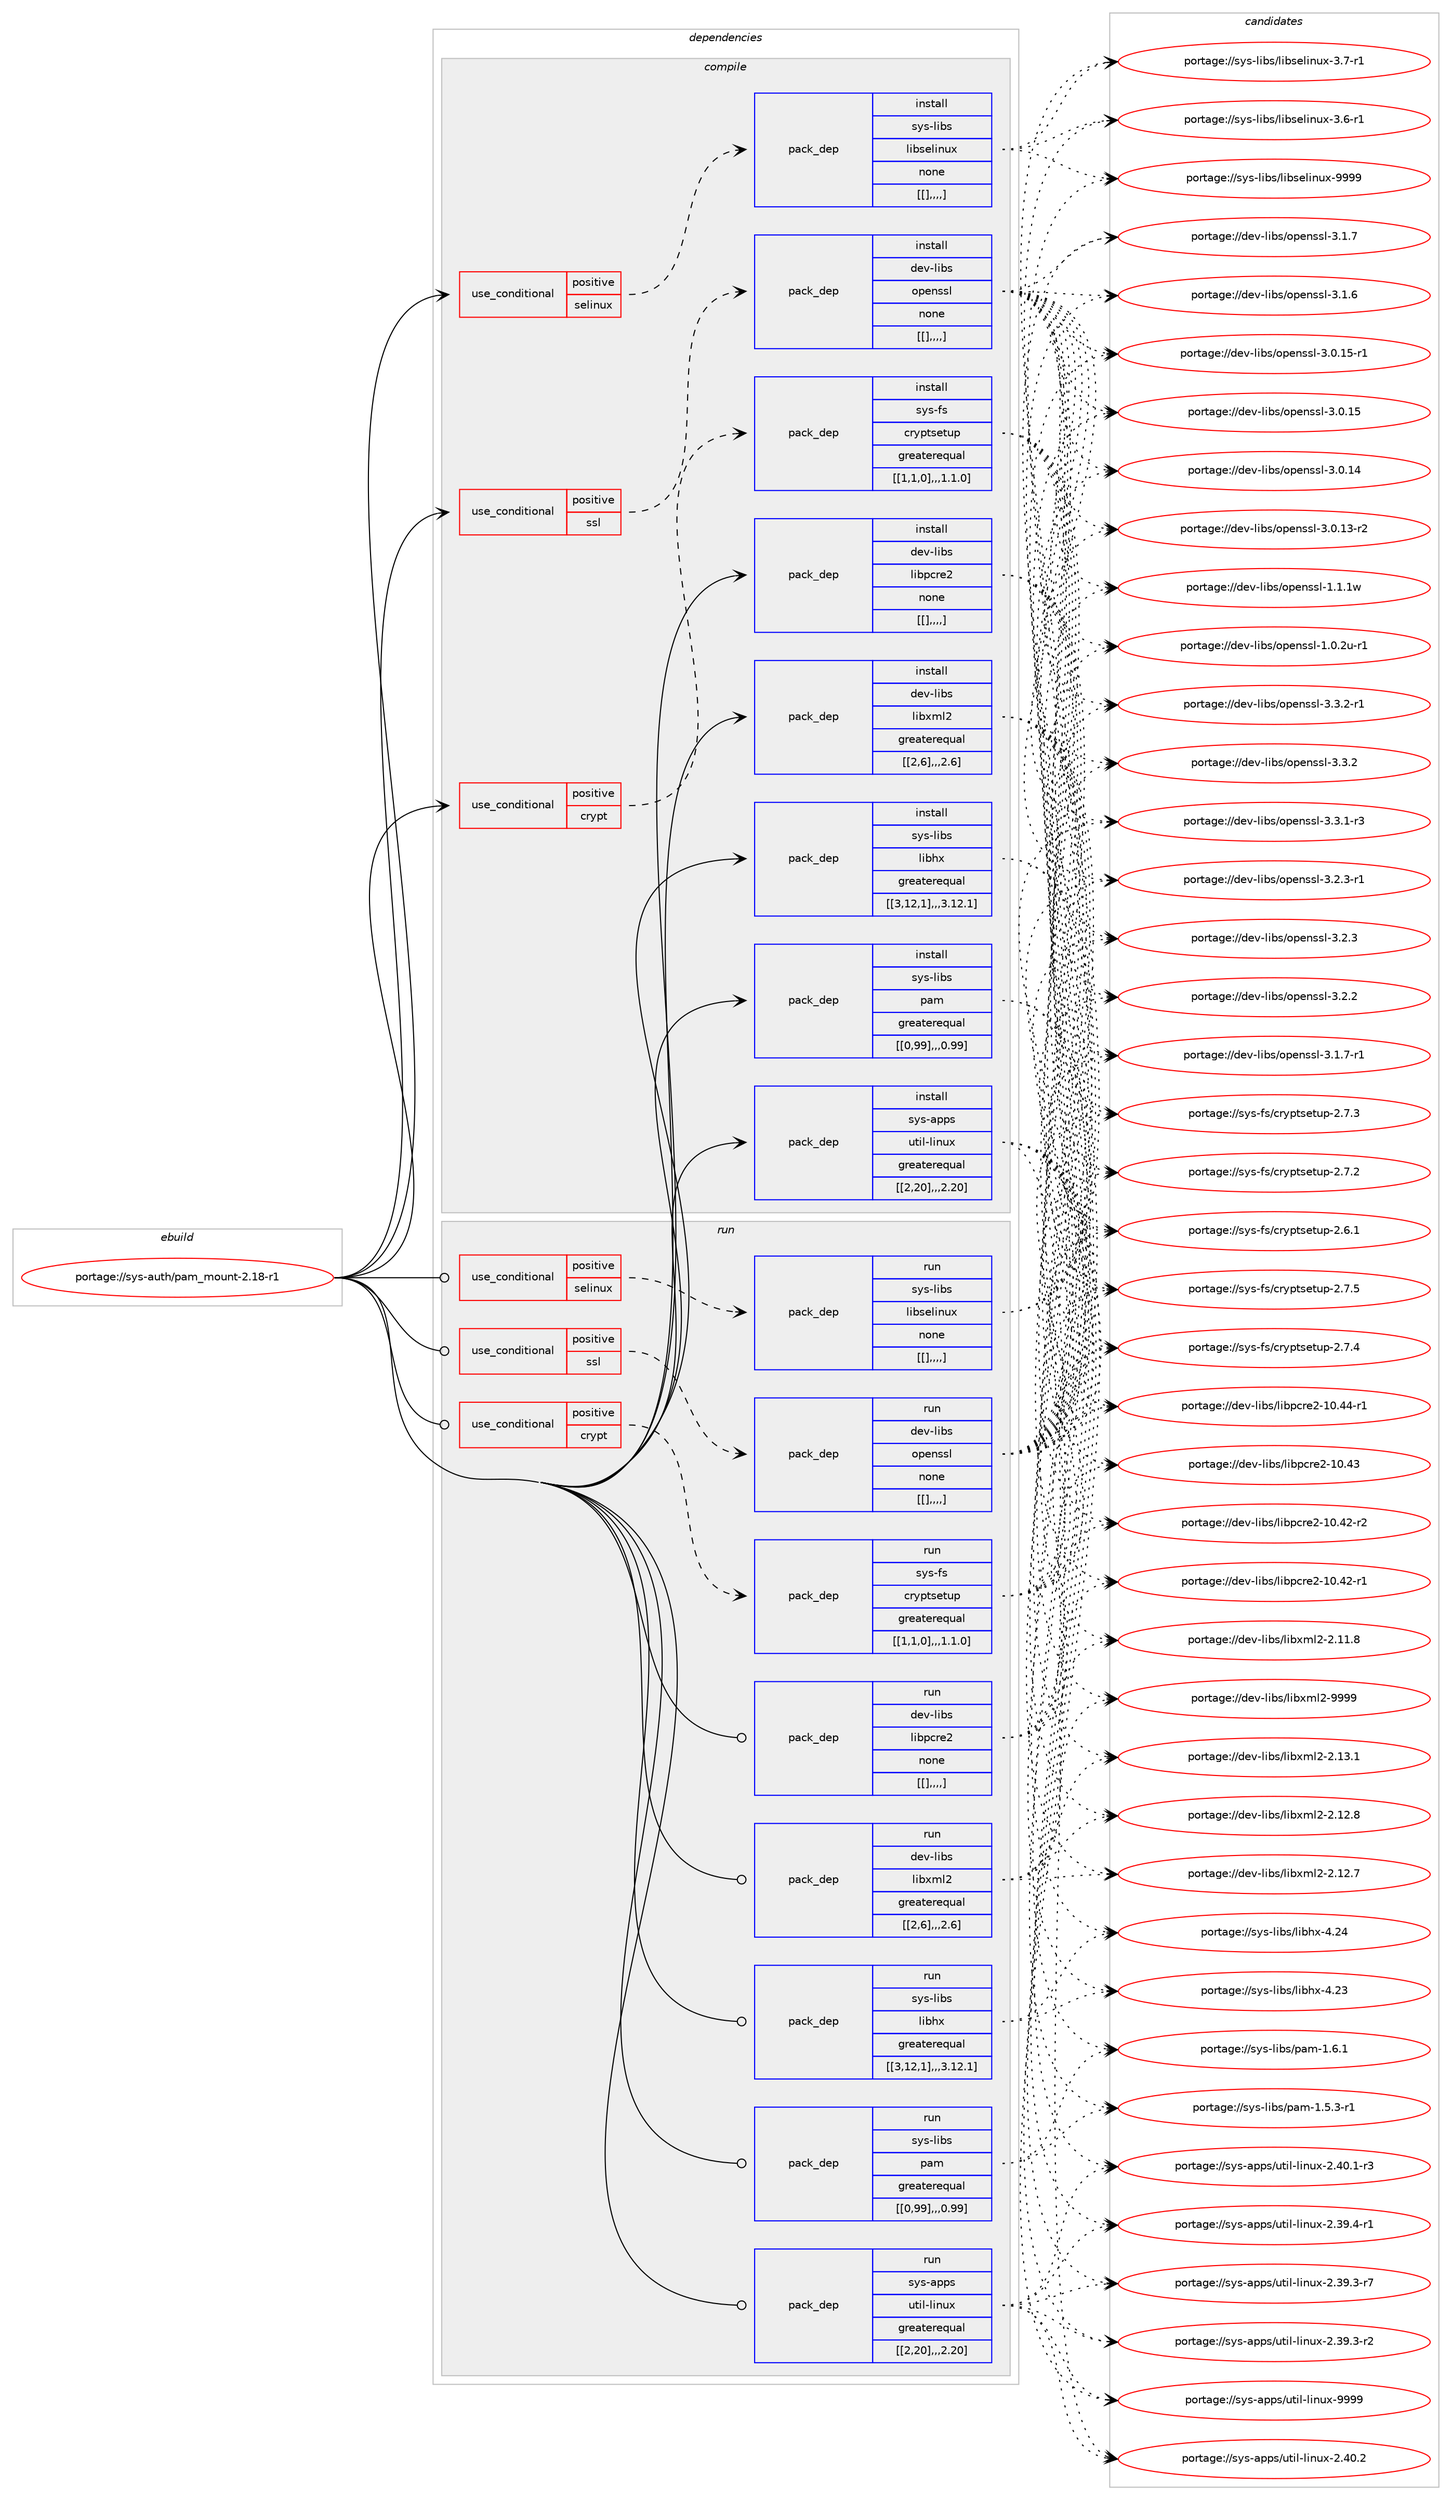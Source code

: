 digraph prolog {

# *************
# Graph options
# *************

newrank=true;
concentrate=true;
compound=true;
graph [rankdir=LR,fontname=Helvetica,fontsize=10,ranksep=1.5];#, ranksep=2.5, nodesep=0.2];
edge  [arrowhead=vee];
node  [fontname=Helvetica,fontsize=10];

# **********
# The ebuild
# **********

subgraph cluster_leftcol {
color=gray;
label=<<i>ebuild</i>>;
id [label="portage://sys-auth/pam_mount-2.18-r1", color=red, width=4, href="../sys-auth/pam_mount-2.18-r1.svg"];
}

# ****************
# The dependencies
# ****************

subgraph cluster_midcol {
color=gray;
label=<<i>dependencies</i>>;
subgraph cluster_compile {
fillcolor="#eeeeee";
style=filled;
label=<<i>compile</i>>;
subgraph cond330 {
dependency1309 [label=<<TABLE BORDER="0" CELLBORDER="1" CELLSPACING="0" CELLPADDING="4"><TR><TD ROWSPAN="3" CELLPADDING="10">use_conditional</TD></TR><TR><TD>positive</TD></TR><TR><TD>crypt</TD></TR></TABLE>>, shape=none, color=red];
subgraph pack975 {
dependency1311 [label=<<TABLE BORDER="0" CELLBORDER="1" CELLSPACING="0" CELLPADDING="4" WIDTH="220"><TR><TD ROWSPAN="6" CELLPADDING="30">pack_dep</TD></TR><TR><TD WIDTH="110">install</TD></TR><TR><TD>sys-fs</TD></TR><TR><TD>cryptsetup</TD></TR><TR><TD>greaterequal</TD></TR><TR><TD>[[1,1,0],,,1.1.0]</TD></TR></TABLE>>, shape=none, color=blue];
}
dependency1309:e -> dependency1311:w [weight=20,style="dashed",arrowhead="vee"];
}
id:e -> dependency1309:w [weight=20,style="solid",arrowhead="vee"];
subgraph cond331 {
dependency1315 [label=<<TABLE BORDER="0" CELLBORDER="1" CELLSPACING="0" CELLPADDING="4"><TR><TD ROWSPAN="3" CELLPADDING="10">use_conditional</TD></TR><TR><TD>positive</TD></TR><TR><TD>selinux</TD></TR></TABLE>>, shape=none, color=red];
subgraph pack979 {
dependency1316 [label=<<TABLE BORDER="0" CELLBORDER="1" CELLSPACING="0" CELLPADDING="4" WIDTH="220"><TR><TD ROWSPAN="6" CELLPADDING="30">pack_dep</TD></TR><TR><TD WIDTH="110">install</TD></TR><TR><TD>sys-libs</TD></TR><TR><TD>libselinux</TD></TR><TR><TD>none</TD></TR><TR><TD>[[],,,,]</TD></TR></TABLE>>, shape=none, color=blue];
}
dependency1315:e -> dependency1316:w [weight=20,style="dashed",arrowhead="vee"];
}
id:e -> dependency1315:w [weight=20,style="solid",arrowhead="vee"];
subgraph cond332 {
dependency1318 [label=<<TABLE BORDER="0" CELLBORDER="1" CELLSPACING="0" CELLPADDING="4"><TR><TD ROWSPAN="3" CELLPADDING="10">use_conditional</TD></TR><TR><TD>positive</TD></TR><TR><TD>ssl</TD></TR></TABLE>>, shape=none, color=red];
subgraph pack982 {
dependency1320 [label=<<TABLE BORDER="0" CELLBORDER="1" CELLSPACING="0" CELLPADDING="4" WIDTH="220"><TR><TD ROWSPAN="6" CELLPADDING="30">pack_dep</TD></TR><TR><TD WIDTH="110">install</TD></TR><TR><TD>dev-libs</TD></TR><TR><TD>openssl</TD></TR><TR><TD>none</TD></TR><TR><TD>[[],,,,]</TD></TR></TABLE>>, shape=none, color=blue];
}
dependency1318:e -> dependency1320:w [weight=20,style="dashed",arrowhead="vee"];
}
id:e -> dependency1318:w [weight=20,style="solid",arrowhead="vee"];
subgraph pack984 {
dependency1322 [label=<<TABLE BORDER="0" CELLBORDER="1" CELLSPACING="0" CELLPADDING="4" WIDTH="220"><TR><TD ROWSPAN="6" CELLPADDING="30">pack_dep</TD></TR><TR><TD WIDTH="110">install</TD></TR><TR><TD>dev-libs</TD></TR><TR><TD>libpcre2</TD></TR><TR><TD>none</TD></TR><TR><TD>[[],,,,]</TD></TR></TABLE>>, shape=none, color=blue];
}
id:e -> dependency1322:w [weight=20,style="solid",arrowhead="vee"];
subgraph pack986 {
dependency1324 [label=<<TABLE BORDER="0" CELLBORDER="1" CELLSPACING="0" CELLPADDING="4" WIDTH="220"><TR><TD ROWSPAN="6" CELLPADDING="30">pack_dep</TD></TR><TR><TD WIDTH="110">install</TD></TR><TR><TD>dev-libs</TD></TR><TR><TD>libxml2</TD></TR><TR><TD>greaterequal</TD></TR><TR><TD>[[2,6],,,2.6]</TD></TR></TABLE>>, shape=none, color=blue];
}
id:e -> dependency1324:w [weight=20,style="solid",arrowhead="vee"];
subgraph pack988 {
dependency1326 [label=<<TABLE BORDER="0" CELLBORDER="1" CELLSPACING="0" CELLPADDING="4" WIDTH="220"><TR><TD ROWSPAN="6" CELLPADDING="30">pack_dep</TD></TR><TR><TD WIDTH="110">install</TD></TR><TR><TD>sys-apps</TD></TR><TR><TD>util-linux</TD></TR><TR><TD>greaterequal</TD></TR><TR><TD>[[2,20],,,2.20]</TD></TR></TABLE>>, shape=none, color=blue];
}
id:e -> dependency1326:w [weight=20,style="solid",arrowhead="vee"];
subgraph pack989 {
dependency1327 [label=<<TABLE BORDER="0" CELLBORDER="1" CELLSPACING="0" CELLPADDING="4" WIDTH="220"><TR><TD ROWSPAN="6" CELLPADDING="30">pack_dep</TD></TR><TR><TD WIDTH="110">install</TD></TR><TR><TD>sys-libs</TD></TR><TR><TD>libhx</TD></TR><TR><TD>greaterequal</TD></TR><TR><TD>[[3,12,1],,,3.12.1]</TD></TR></TABLE>>, shape=none, color=blue];
}
id:e -> dependency1327:w [weight=20,style="solid",arrowhead="vee"];
subgraph pack990 {
dependency1328 [label=<<TABLE BORDER="0" CELLBORDER="1" CELLSPACING="0" CELLPADDING="4" WIDTH="220"><TR><TD ROWSPAN="6" CELLPADDING="30">pack_dep</TD></TR><TR><TD WIDTH="110">install</TD></TR><TR><TD>sys-libs</TD></TR><TR><TD>pam</TD></TR><TR><TD>greaterequal</TD></TR><TR><TD>[[0,99],,,0.99]</TD></TR></TABLE>>, shape=none, color=blue];
}
id:e -> dependency1328:w [weight=20,style="solid",arrowhead="vee"];
}
subgraph cluster_compileandrun {
fillcolor="#eeeeee";
style=filled;
label=<<i>compile and run</i>>;
}
subgraph cluster_run {
fillcolor="#eeeeee";
style=filled;
label=<<i>run</i>>;
subgraph cond333 {
dependency1329 [label=<<TABLE BORDER="0" CELLBORDER="1" CELLSPACING="0" CELLPADDING="4"><TR><TD ROWSPAN="3" CELLPADDING="10">use_conditional</TD></TR><TR><TD>positive</TD></TR><TR><TD>crypt</TD></TR></TABLE>>, shape=none, color=red];
subgraph pack991 {
dependency1330 [label=<<TABLE BORDER="0" CELLBORDER="1" CELLSPACING="0" CELLPADDING="4" WIDTH="220"><TR><TD ROWSPAN="6" CELLPADDING="30">pack_dep</TD></TR><TR><TD WIDTH="110">run</TD></TR><TR><TD>sys-fs</TD></TR><TR><TD>cryptsetup</TD></TR><TR><TD>greaterequal</TD></TR><TR><TD>[[1,1,0],,,1.1.0]</TD></TR></TABLE>>, shape=none, color=blue];
}
dependency1329:e -> dependency1330:w [weight=20,style="dashed",arrowhead="vee"];
}
id:e -> dependency1329:w [weight=20,style="solid",arrowhead="odot"];
subgraph cond334 {
dependency1331 [label=<<TABLE BORDER="0" CELLBORDER="1" CELLSPACING="0" CELLPADDING="4"><TR><TD ROWSPAN="3" CELLPADDING="10">use_conditional</TD></TR><TR><TD>positive</TD></TR><TR><TD>selinux</TD></TR></TABLE>>, shape=none, color=red];
subgraph pack992 {
dependency1332 [label=<<TABLE BORDER="0" CELLBORDER="1" CELLSPACING="0" CELLPADDING="4" WIDTH="220"><TR><TD ROWSPAN="6" CELLPADDING="30">pack_dep</TD></TR><TR><TD WIDTH="110">run</TD></TR><TR><TD>sys-libs</TD></TR><TR><TD>libselinux</TD></TR><TR><TD>none</TD></TR><TR><TD>[[],,,,]</TD></TR></TABLE>>, shape=none, color=blue];
}
dependency1331:e -> dependency1332:w [weight=20,style="dashed",arrowhead="vee"];
}
id:e -> dependency1331:w [weight=20,style="solid",arrowhead="odot"];
subgraph cond335 {
dependency1334 [label=<<TABLE BORDER="0" CELLBORDER="1" CELLSPACING="0" CELLPADDING="4"><TR><TD ROWSPAN="3" CELLPADDING="10">use_conditional</TD></TR><TR><TD>positive</TD></TR><TR><TD>ssl</TD></TR></TABLE>>, shape=none, color=red];
subgraph pack994 {
dependency1335 [label=<<TABLE BORDER="0" CELLBORDER="1" CELLSPACING="0" CELLPADDING="4" WIDTH="220"><TR><TD ROWSPAN="6" CELLPADDING="30">pack_dep</TD></TR><TR><TD WIDTH="110">run</TD></TR><TR><TD>dev-libs</TD></TR><TR><TD>openssl</TD></TR><TR><TD>none</TD></TR><TR><TD>[[],,,,]</TD></TR></TABLE>>, shape=none, color=blue];
}
dependency1334:e -> dependency1335:w [weight=20,style="dashed",arrowhead="vee"];
}
id:e -> dependency1334:w [weight=20,style="solid",arrowhead="odot"];
subgraph pack997 {
dependency1338 [label=<<TABLE BORDER="0" CELLBORDER="1" CELLSPACING="0" CELLPADDING="4" WIDTH="220"><TR><TD ROWSPAN="6" CELLPADDING="30">pack_dep</TD></TR><TR><TD WIDTH="110">run</TD></TR><TR><TD>dev-libs</TD></TR><TR><TD>libpcre2</TD></TR><TR><TD>none</TD></TR><TR><TD>[[],,,,]</TD></TR></TABLE>>, shape=none, color=blue];
}
id:e -> dependency1338:w [weight=20,style="solid",arrowhead="odot"];
subgraph pack998 {
dependency1339 [label=<<TABLE BORDER="0" CELLBORDER="1" CELLSPACING="0" CELLPADDING="4" WIDTH="220"><TR><TD ROWSPAN="6" CELLPADDING="30">pack_dep</TD></TR><TR><TD WIDTH="110">run</TD></TR><TR><TD>dev-libs</TD></TR><TR><TD>libxml2</TD></TR><TR><TD>greaterequal</TD></TR><TR><TD>[[2,6],,,2.6]</TD></TR></TABLE>>, shape=none, color=blue];
}
id:e -> dependency1339:w [weight=20,style="solid",arrowhead="odot"];
subgraph pack1000 {
dependency1341 [label=<<TABLE BORDER="0" CELLBORDER="1" CELLSPACING="0" CELLPADDING="4" WIDTH="220"><TR><TD ROWSPAN="6" CELLPADDING="30">pack_dep</TD></TR><TR><TD WIDTH="110">run</TD></TR><TR><TD>sys-apps</TD></TR><TR><TD>util-linux</TD></TR><TR><TD>greaterequal</TD></TR><TR><TD>[[2,20],,,2.20]</TD></TR></TABLE>>, shape=none, color=blue];
}
id:e -> dependency1341:w [weight=20,style="solid",arrowhead="odot"];
subgraph pack1001 {
dependency1342 [label=<<TABLE BORDER="0" CELLBORDER="1" CELLSPACING="0" CELLPADDING="4" WIDTH="220"><TR><TD ROWSPAN="6" CELLPADDING="30">pack_dep</TD></TR><TR><TD WIDTH="110">run</TD></TR><TR><TD>sys-libs</TD></TR><TR><TD>libhx</TD></TR><TR><TD>greaterequal</TD></TR><TR><TD>[[3,12,1],,,3.12.1]</TD></TR></TABLE>>, shape=none, color=blue];
}
id:e -> dependency1342:w [weight=20,style="solid",arrowhead="odot"];
subgraph pack1002 {
dependency1343 [label=<<TABLE BORDER="0" CELLBORDER="1" CELLSPACING="0" CELLPADDING="4" WIDTH="220"><TR><TD ROWSPAN="6" CELLPADDING="30">pack_dep</TD></TR><TR><TD WIDTH="110">run</TD></TR><TR><TD>sys-libs</TD></TR><TR><TD>pam</TD></TR><TR><TD>greaterequal</TD></TR><TR><TD>[[0,99],,,0.99]</TD></TR></TABLE>>, shape=none, color=blue];
}
id:e -> dependency1343:w [weight=20,style="solid",arrowhead="odot"];
}
}

# **************
# The candidates
# **************

subgraph cluster_choices {
rank=same;
color=gray;
label=<<i>candidates</i>>;

subgraph choice987 {
color=black;
nodesep=1;
choice115121115451021154799114121112116115101116117112455046554653 [label="portage://sys-fs/cryptsetup-2.7.5", color=red, width=4,href="../sys-fs/cryptsetup-2.7.5.svg"];
choice115121115451021154799114121112116115101116117112455046554652 [label="portage://sys-fs/cryptsetup-2.7.4", color=red, width=4,href="../sys-fs/cryptsetup-2.7.4.svg"];
choice115121115451021154799114121112116115101116117112455046554651 [label="portage://sys-fs/cryptsetup-2.7.3", color=red, width=4,href="../sys-fs/cryptsetup-2.7.3.svg"];
choice115121115451021154799114121112116115101116117112455046554650 [label="portage://sys-fs/cryptsetup-2.7.2", color=red, width=4,href="../sys-fs/cryptsetup-2.7.2.svg"];
choice115121115451021154799114121112116115101116117112455046544649 [label="portage://sys-fs/cryptsetup-2.6.1", color=red, width=4,href="../sys-fs/cryptsetup-2.6.1.svg"];
dependency1311:e -> choice115121115451021154799114121112116115101116117112455046554653:w [style=dotted,weight="100"];
dependency1311:e -> choice115121115451021154799114121112116115101116117112455046554652:w [style=dotted,weight="100"];
dependency1311:e -> choice115121115451021154799114121112116115101116117112455046554651:w [style=dotted,weight="100"];
dependency1311:e -> choice115121115451021154799114121112116115101116117112455046554650:w [style=dotted,weight="100"];
dependency1311:e -> choice115121115451021154799114121112116115101116117112455046544649:w [style=dotted,weight="100"];
}
subgraph choice988 {
color=black;
nodesep=1;
choice115121115451081059811547108105981151011081051101171204557575757 [label="portage://sys-libs/libselinux-9999", color=red, width=4,href="../sys-libs/libselinux-9999.svg"];
choice11512111545108105981154710810598115101108105110117120455146554511449 [label="portage://sys-libs/libselinux-3.7-r1", color=red, width=4,href="../sys-libs/libselinux-3.7-r1.svg"];
choice11512111545108105981154710810598115101108105110117120455146544511449 [label="portage://sys-libs/libselinux-3.6-r1", color=red, width=4,href="../sys-libs/libselinux-3.6-r1.svg"];
dependency1316:e -> choice115121115451081059811547108105981151011081051101171204557575757:w [style=dotted,weight="100"];
dependency1316:e -> choice11512111545108105981154710810598115101108105110117120455146554511449:w [style=dotted,weight="100"];
dependency1316:e -> choice11512111545108105981154710810598115101108105110117120455146544511449:w [style=dotted,weight="100"];
}
subgraph choice989 {
color=black;
nodesep=1;
choice1001011184510810598115471111121011101151151084551465146504511449 [label="portage://dev-libs/openssl-3.3.2-r1", color=red, width=4,href="../dev-libs/openssl-3.3.2-r1.svg"];
choice100101118451081059811547111112101110115115108455146514650 [label="portage://dev-libs/openssl-3.3.2", color=red, width=4,href="../dev-libs/openssl-3.3.2.svg"];
choice1001011184510810598115471111121011101151151084551465146494511451 [label="portage://dev-libs/openssl-3.3.1-r3", color=red, width=4,href="../dev-libs/openssl-3.3.1-r3.svg"];
choice1001011184510810598115471111121011101151151084551465046514511449 [label="portage://dev-libs/openssl-3.2.3-r1", color=red, width=4,href="../dev-libs/openssl-3.2.3-r1.svg"];
choice100101118451081059811547111112101110115115108455146504651 [label="portage://dev-libs/openssl-3.2.3", color=red, width=4,href="../dev-libs/openssl-3.2.3.svg"];
choice100101118451081059811547111112101110115115108455146504650 [label="portage://dev-libs/openssl-3.2.2", color=red, width=4,href="../dev-libs/openssl-3.2.2.svg"];
choice1001011184510810598115471111121011101151151084551464946554511449 [label="portage://dev-libs/openssl-3.1.7-r1", color=red, width=4,href="../dev-libs/openssl-3.1.7-r1.svg"];
choice100101118451081059811547111112101110115115108455146494655 [label="portage://dev-libs/openssl-3.1.7", color=red, width=4,href="../dev-libs/openssl-3.1.7.svg"];
choice100101118451081059811547111112101110115115108455146494654 [label="portage://dev-libs/openssl-3.1.6", color=red, width=4,href="../dev-libs/openssl-3.1.6.svg"];
choice100101118451081059811547111112101110115115108455146484649534511449 [label="portage://dev-libs/openssl-3.0.15-r1", color=red, width=4,href="../dev-libs/openssl-3.0.15-r1.svg"];
choice10010111845108105981154711111210111011511510845514648464953 [label="portage://dev-libs/openssl-3.0.15", color=red, width=4,href="../dev-libs/openssl-3.0.15.svg"];
choice10010111845108105981154711111210111011511510845514648464952 [label="portage://dev-libs/openssl-3.0.14", color=red, width=4,href="../dev-libs/openssl-3.0.14.svg"];
choice100101118451081059811547111112101110115115108455146484649514511450 [label="portage://dev-libs/openssl-3.0.13-r2", color=red, width=4,href="../dev-libs/openssl-3.0.13-r2.svg"];
choice100101118451081059811547111112101110115115108454946494649119 [label="portage://dev-libs/openssl-1.1.1w", color=red, width=4,href="../dev-libs/openssl-1.1.1w.svg"];
choice1001011184510810598115471111121011101151151084549464846501174511449 [label="portage://dev-libs/openssl-1.0.2u-r1", color=red, width=4,href="../dev-libs/openssl-1.0.2u-r1.svg"];
dependency1320:e -> choice1001011184510810598115471111121011101151151084551465146504511449:w [style=dotted,weight="100"];
dependency1320:e -> choice100101118451081059811547111112101110115115108455146514650:w [style=dotted,weight="100"];
dependency1320:e -> choice1001011184510810598115471111121011101151151084551465146494511451:w [style=dotted,weight="100"];
dependency1320:e -> choice1001011184510810598115471111121011101151151084551465046514511449:w [style=dotted,weight="100"];
dependency1320:e -> choice100101118451081059811547111112101110115115108455146504651:w [style=dotted,weight="100"];
dependency1320:e -> choice100101118451081059811547111112101110115115108455146504650:w [style=dotted,weight="100"];
dependency1320:e -> choice1001011184510810598115471111121011101151151084551464946554511449:w [style=dotted,weight="100"];
dependency1320:e -> choice100101118451081059811547111112101110115115108455146494655:w [style=dotted,weight="100"];
dependency1320:e -> choice100101118451081059811547111112101110115115108455146494654:w [style=dotted,weight="100"];
dependency1320:e -> choice100101118451081059811547111112101110115115108455146484649534511449:w [style=dotted,weight="100"];
dependency1320:e -> choice10010111845108105981154711111210111011511510845514648464953:w [style=dotted,weight="100"];
dependency1320:e -> choice10010111845108105981154711111210111011511510845514648464952:w [style=dotted,weight="100"];
dependency1320:e -> choice100101118451081059811547111112101110115115108455146484649514511450:w [style=dotted,weight="100"];
dependency1320:e -> choice100101118451081059811547111112101110115115108454946494649119:w [style=dotted,weight="100"];
dependency1320:e -> choice1001011184510810598115471111121011101151151084549464846501174511449:w [style=dotted,weight="100"];
}
subgraph choice997 {
color=black;
nodesep=1;
choice1001011184510810598115471081059811299114101504549484652524511449 [label="portage://dev-libs/libpcre2-10.44-r1", color=red, width=4,href="../dev-libs/libpcre2-10.44-r1.svg"];
choice100101118451081059811547108105981129911410150454948465251 [label="portage://dev-libs/libpcre2-10.43", color=red, width=4,href="../dev-libs/libpcre2-10.43.svg"];
choice1001011184510810598115471081059811299114101504549484652504511450 [label="portage://dev-libs/libpcre2-10.42-r2", color=red, width=4,href="../dev-libs/libpcre2-10.42-r2.svg"];
choice1001011184510810598115471081059811299114101504549484652504511449 [label="portage://dev-libs/libpcre2-10.42-r1", color=red, width=4,href="../dev-libs/libpcre2-10.42-r1.svg"];
dependency1322:e -> choice1001011184510810598115471081059811299114101504549484652524511449:w [style=dotted,weight="100"];
dependency1322:e -> choice100101118451081059811547108105981129911410150454948465251:w [style=dotted,weight="100"];
dependency1322:e -> choice1001011184510810598115471081059811299114101504549484652504511450:w [style=dotted,weight="100"];
dependency1322:e -> choice1001011184510810598115471081059811299114101504549484652504511449:w [style=dotted,weight="100"];
}
subgraph choice998 {
color=black;
nodesep=1;
choice10010111845108105981154710810598120109108504557575757 [label="portage://dev-libs/libxml2-9999", color=red, width=4,href="../dev-libs/libxml2-9999.svg"];
choice100101118451081059811547108105981201091085045504649514649 [label="portage://dev-libs/libxml2-2.13.1", color=red, width=4,href="../dev-libs/libxml2-2.13.1.svg"];
choice100101118451081059811547108105981201091085045504649504656 [label="portage://dev-libs/libxml2-2.12.8", color=red, width=4,href="../dev-libs/libxml2-2.12.8.svg"];
choice100101118451081059811547108105981201091085045504649504655 [label="portage://dev-libs/libxml2-2.12.7", color=red, width=4,href="../dev-libs/libxml2-2.12.7.svg"];
choice100101118451081059811547108105981201091085045504649494656 [label="portage://dev-libs/libxml2-2.11.8", color=red, width=4,href="../dev-libs/libxml2-2.11.8.svg"];
dependency1324:e -> choice10010111845108105981154710810598120109108504557575757:w [style=dotted,weight="100"];
dependency1324:e -> choice100101118451081059811547108105981201091085045504649514649:w [style=dotted,weight="100"];
dependency1324:e -> choice100101118451081059811547108105981201091085045504649504656:w [style=dotted,weight="100"];
dependency1324:e -> choice100101118451081059811547108105981201091085045504649504655:w [style=dotted,weight="100"];
dependency1324:e -> choice100101118451081059811547108105981201091085045504649494656:w [style=dotted,weight="100"];
}
subgraph choice999 {
color=black;
nodesep=1;
choice115121115459711211211547117116105108451081051101171204557575757 [label="portage://sys-apps/util-linux-9999", color=red, width=4,href="../sys-apps/util-linux-9999.svg"];
choice1151211154597112112115471171161051084510810511011712045504652484650 [label="portage://sys-apps/util-linux-2.40.2", color=red, width=4,href="../sys-apps/util-linux-2.40.2.svg"];
choice11512111545971121121154711711610510845108105110117120455046524846494511451 [label="portage://sys-apps/util-linux-2.40.1-r3", color=red, width=4,href="../sys-apps/util-linux-2.40.1-r3.svg"];
choice11512111545971121121154711711610510845108105110117120455046515746524511449 [label="portage://sys-apps/util-linux-2.39.4-r1", color=red, width=4,href="../sys-apps/util-linux-2.39.4-r1.svg"];
choice11512111545971121121154711711610510845108105110117120455046515746514511455 [label="portage://sys-apps/util-linux-2.39.3-r7", color=red, width=4,href="../sys-apps/util-linux-2.39.3-r7.svg"];
choice11512111545971121121154711711610510845108105110117120455046515746514511450 [label="portage://sys-apps/util-linux-2.39.3-r2", color=red, width=4,href="../sys-apps/util-linux-2.39.3-r2.svg"];
dependency1326:e -> choice115121115459711211211547117116105108451081051101171204557575757:w [style=dotted,weight="100"];
dependency1326:e -> choice1151211154597112112115471171161051084510810511011712045504652484650:w [style=dotted,weight="100"];
dependency1326:e -> choice11512111545971121121154711711610510845108105110117120455046524846494511451:w [style=dotted,weight="100"];
dependency1326:e -> choice11512111545971121121154711711610510845108105110117120455046515746524511449:w [style=dotted,weight="100"];
dependency1326:e -> choice11512111545971121121154711711610510845108105110117120455046515746514511455:w [style=dotted,weight="100"];
dependency1326:e -> choice11512111545971121121154711711610510845108105110117120455046515746514511450:w [style=dotted,weight="100"];
}
subgraph choice1001 {
color=black;
nodesep=1;
choice115121115451081059811547108105981041204552465052 [label="portage://sys-libs/libhx-4.24", color=red, width=4,href="../sys-libs/libhx-4.24.svg"];
choice115121115451081059811547108105981041204552465051 [label="portage://sys-libs/libhx-4.23", color=red, width=4,href="../sys-libs/libhx-4.23.svg"];
dependency1327:e -> choice115121115451081059811547108105981041204552465052:w [style=dotted,weight="100"];
dependency1327:e -> choice115121115451081059811547108105981041204552465051:w [style=dotted,weight="100"];
}
subgraph choice1003 {
color=black;
nodesep=1;
choice11512111545108105981154711297109454946544649 [label="portage://sys-libs/pam-1.6.1", color=red, width=4,href="../sys-libs/pam-1.6.1.svg"];
choice115121115451081059811547112971094549465346514511449 [label="portage://sys-libs/pam-1.5.3-r1", color=red, width=4,href="../sys-libs/pam-1.5.3-r1.svg"];
dependency1328:e -> choice11512111545108105981154711297109454946544649:w [style=dotted,weight="100"];
dependency1328:e -> choice115121115451081059811547112971094549465346514511449:w [style=dotted,weight="100"];
}
subgraph choice1004 {
color=black;
nodesep=1;
choice115121115451021154799114121112116115101116117112455046554653 [label="portage://sys-fs/cryptsetup-2.7.5", color=red, width=4,href="../sys-fs/cryptsetup-2.7.5.svg"];
choice115121115451021154799114121112116115101116117112455046554652 [label="portage://sys-fs/cryptsetup-2.7.4", color=red, width=4,href="../sys-fs/cryptsetup-2.7.4.svg"];
choice115121115451021154799114121112116115101116117112455046554651 [label="portage://sys-fs/cryptsetup-2.7.3", color=red, width=4,href="../sys-fs/cryptsetup-2.7.3.svg"];
choice115121115451021154799114121112116115101116117112455046554650 [label="portage://sys-fs/cryptsetup-2.7.2", color=red, width=4,href="../sys-fs/cryptsetup-2.7.2.svg"];
choice115121115451021154799114121112116115101116117112455046544649 [label="portage://sys-fs/cryptsetup-2.6.1", color=red, width=4,href="../sys-fs/cryptsetup-2.6.1.svg"];
dependency1330:e -> choice115121115451021154799114121112116115101116117112455046554653:w [style=dotted,weight="100"];
dependency1330:e -> choice115121115451021154799114121112116115101116117112455046554652:w [style=dotted,weight="100"];
dependency1330:e -> choice115121115451021154799114121112116115101116117112455046554651:w [style=dotted,weight="100"];
dependency1330:e -> choice115121115451021154799114121112116115101116117112455046554650:w [style=dotted,weight="100"];
dependency1330:e -> choice115121115451021154799114121112116115101116117112455046544649:w [style=dotted,weight="100"];
}
subgraph choice1005 {
color=black;
nodesep=1;
choice115121115451081059811547108105981151011081051101171204557575757 [label="portage://sys-libs/libselinux-9999", color=red, width=4,href="../sys-libs/libselinux-9999.svg"];
choice11512111545108105981154710810598115101108105110117120455146554511449 [label="portage://sys-libs/libselinux-3.7-r1", color=red, width=4,href="../sys-libs/libselinux-3.7-r1.svg"];
choice11512111545108105981154710810598115101108105110117120455146544511449 [label="portage://sys-libs/libselinux-3.6-r1", color=red, width=4,href="../sys-libs/libselinux-3.6-r1.svg"];
dependency1332:e -> choice115121115451081059811547108105981151011081051101171204557575757:w [style=dotted,weight="100"];
dependency1332:e -> choice11512111545108105981154710810598115101108105110117120455146554511449:w [style=dotted,weight="100"];
dependency1332:e -> choice11512111545108105981154710810598115101108105110117120455146544511449:w [style=dotted,weight="100"];
}
subgraph choice1006 {
color=black;
nodesep=1;
choice1001011184510810598115471111121011101151151084551465146504511449 [label="portage://dev-libs/openssl-3.3.2-r1", color=red, width=4,href="../dev-libs/openssl-3.3.2-r1.svg"];
choice100101118451081059811547111112101110115115108455146514650 [label="portage://dev-libs/openssl-3.3.2", color=red, width=4,href="../dev-libs/openssl-3.3.2.svg"];
choice1001011184510810598115471111121011101151151084551465146494511451 [label="portage://dev-libs/openssl-3.3.1-r3", color=red, width=4,href="../dev-libs/openssl-3.3.1-r3.svg"];
choice1001011184510810598115471111121011101151151084551465046514511449 [label="portage://dev-libs/openssl-3.2.3-r1", color=red, width=4,href="../dev-libs/openssl-3.2.3-r1.svg"];
choice100101118451081059811547111112101110115115108455146504651 [label="portage://dev-libs/openssl-3.2.3", color=red, width=4,href="../dev-libs/openssl-3.2.3.svg"];
choice100101118451081059811547111112101110115115108455146504650 [label="portage://dev-libs/openssl-3.2.2", color=red, width=4,href="../dev-libs/openssl-3.2.2.svg"];
choice1001011184510810598115471111121011101151151084551464946554511449 [label="portage://dev-libs/openssl-3.1.7-r1", color=red, width=4,href="../dev-libs/openssl-3.1.7-r1.svg"];
choice100101118451081059811547111112101110115115108455146494655 [label="portage://dev-libs/openssl-3.1.7", color=red, width=4,href="../dev-libs/openssl-3.1.7.svg"];
choice100101118451081059811547111112101110115115108455146494654 [label="portage://dev-libs/openssl-3.1.6", color=red, width=4,href="../dev-libs/openssl-3.1.6.svg"];
choice100101118451081059811547111112101110115115108455146484649534511449 [label="portage://dev-libs/openssl-3.0.15-r1", color=red, width=4,href="../dev-libs/openssl-3.0.15-r1.svg"];
choice10010111845108105981154711111210111011511510845514648464953 [label="portage://dev-libs/openssl-3.0.15", color=red, width=4,href="../dev-libs/openssl-3.0.15.svg"];
choice10010111845108105981154711111210111011511510845514648464952 [label="portage://dev-libs/openssl-3.0.14", color=red, width=4,href="../dev-libs/openssl-3.0.14.svg"];
choice100101118451081059811547111112101110115115108455146484649514511450 [label="portage://dev-libs/openssl-3.0.13-r2", color=red, width=4,href="../dev-libs/openssl-3.0.13-r2.svg"];
choice100101118451081059811547111112101110115115108454946494649119 [label="portage://dev-libs/openssl-1.1.1w", color=red, width=4,href="../dev-libs/openssl-1.1.1w.svg"];
choice1001011184510810598115471111121011101151151084549464846501174511449 [label="portage://dev-libs/openssl-1.0.2u-r1", color=red, width=4,href="../dev-libs/openssl-1.0.2u-r1.svg"];
dependency1335:e -> choice1001011184510810598115471111121011101151151084551465146504511449:w [style=dotted,weight="100"];
dependency1335:e -> choice100101118451081059811547111112101110115115108455146514650:w [style=dotted,weight="100"];
dependency1335:e -> choice1001011184510810598115471111121011101151151084551465146494511451:w [style=dotted,weight="100"];
dependency1335:e -> choice1001011184510810598115471111121011101151151084551465046514511449:w [style=dotted,weight="100"];
dependency1335:e -> choice100101118451081059811547111112101110115115108455146504651:w [style=dotted,weight="100"];
dependency1335:e -> choice100101118451081059811547111112101110115115108455146504650:w [style=dotted,weight="100"];
dependency1335:e -> choice1001011184510810598115471111121011101151151084551464946554511449:w [style=dotted,weight="100"];
dependency1335:e -> choice100101118451081059811547111112101110115115108455146494655:w [style=dotted,weight="100"];
dependency1335:e -> choice100101118451081059811547111112101110115115108455146494654:w [style=dotted,weight="100"];
dependency1335:e -> choice100101118451081059811547111112101110115115108455146484649534511449:w [style=dotted,weight="100"];
dependency1335:e -> choice10010111845108105981154711111210111011511510845514648464953:w [style=dotted,weight="100"];
dependency1335:e -> choice10010111845108105981154711111210111011511510845514648464952:w [style=dotted,weight="100"];
dependency1335:e -> choice100101118451081059811547111112101110115115108455146484649514511450:w [style=dotted,weight="100"];
dependency1335:e -> choice100101118451081059811547111112101110115115108454946494649119:w [style=dotted,weight="100"];
dependency1335:e -> choice1001011184510810598115471111121011101151151084549464846501174511449:w [style=dotted,weight="100"];
}
subgraph choice1010 {
color=black;
nodesep=1;
choice1001011184510810598115471081059811299114101504549484652524511449 [label="portage://dev-libs/libpcre2-10.44-r1", color=red, width=4,href="../dev-libs/libpcre2-10.44-r1.svg"];
choice100101118451081059811547108105981129911410150454948465251 [label="portage://dev-libs/libpcre2-10.43", color=red, width=4,href="../dev-libs/libpcre2-10.43.svg"];
choice1001011184510810598115471081059811299114101504549484652504511450 [label="portage://dev-libs/libpcre2-10.42-r2", color=red, width=4,href="../dev-libs/libpcre2-10.42-r2.svg"];
choice1001011184510810598115471081059811299114101504549484652504511449 [label="portage://dev-libs/libpcre2-10.42-r1", color=red, width=4,href="../dev-libs/libpcre2-10.42-r1.svg"];
dependency1338:e -> choice1001011184510810598115471081059811299114101504549484652524511449:w [style=dotted,weight="100"];
dependency1338:e -> choice100101118451081059811547108105981129911410150454948465251:w [style=dotted,weight="100"];
dependency1338:e -> choice1001011184510810598115471081059811299114101504549484652504511450:w [style=dotted,weight="100"];
dependency1338:e -> choice1001011184510810598115471081059811299114101504549484652504511449:w [style=dotted,weight="100"];
}
subgraph choice1011 {
color=black;
nodesep=1;
choice10010111845108105981154710810598120109108504557575757 [label="portage://dev-libs/libxml2-9999", color=red, width=4,href="../dev-libs/libxml2-9999.svg"];
choice100101118451081059811547108105981201091085045504649514649 [label="portage://dev-libs/libxml2-2.13.1", color=red, width=4,href="../dev-libs/libxml2-2.13.1.svg"];
choice100101118451081059811547108105981201091085045504649504656 [label="portage://dev-libs/libxml2-2.12.8", color=red, width=4,href="../dev-libs/libxml2-2.12.8.svg"];
choice100101118451081059811547108105981201091085045504649504655 [label="portage://dev-libs/libxml2-2.12.7", color=red, width=4,href="../dev-libs/libxml2-2.12.7.svg"];
choice100101118451081059811547108105981201091085045504649494656 [label="portage://dev-libs/libxml2-2.11.8", color=red, width=4,href="../dev-libs/libxml2-2.11.8.svg"];
dependency1339:e -> choice10010111845108105981154710810598120109108504557575757:w [style=dotted,weight="100"];
dependency1339:e -> choice100101118451081059811547108105981201091085045504649514649:w [style=dotted,weight="100"];
dependency1339:e -> choice100101118451081059811547108105981201091085045504649504656:w [style=dotted,weight="100"];
dependency1339:e -> choice100101118451081059811547108105981201091085045504649504655:w [style=dotted,weight="100"];
dependency1339:e -> choice100101118451081059811547108105981201091085045504649494656:w [style=dotted,weight="100"];
}
subgraph choice1012 {
color=black;
nodesep=1;
choice115121115459711211211547117116105108451081051101171204557575757 [label="portage://sys-apps/util-linux-9999", color=red, width=4,href="../sys-apps/util-linux-9999.svg"];
choice1151211154597112112115471171161051084510810511011712045504652484650 [label="portage://sys-apps/util-linux-2.40.2", color=red, width=4,href="../sys-apps/util-linux-2.40.2.svg"];
choice11512111545971121121154711711610510845108105110117120455046524846494511451 [label="portage://sys-apps/util-linux-2.40.1-r3", color=red, width=4,href="../sys-apps/util-linux-2.40.1-r3.svg"];
choice11512111545971121121154711711610510845108105110117120455046515746524511449 [label="portage://sys-apps/util-linux-2.39.4-r1", color=red, width=4,href="../sys-apps/util-linux-2.39.4-r1.svg"];
choice11512111545971121121154711711610510845108105110117120455046515746514511455 [label="portage://sys-apps/util-linux-2.39.3-r7", color=red, width=4,href="../sys-apps/util-linux-2.39.3-r7.svg"];
choice11512111545971121121154711711610510845108105110117120455046515746514511450 [label="portage://sys-apps/util-linux-2.39.3-r2", color=red, width=4,href="../sys-apps/util-linux-2.39.3-r2.svg"];
dependency1341:e -> choice115121115459711211211547117116105108451081051101171204557575757:w [style=dotted,weight="100"];
dependency1341:e -> choice1151211154597112112115471171161051084510810511011712045504652484650:w [style=dotted,weight="100"];
dependency1341:e -> choice11512111545971121121154711711610510845108105110117120455046524846494511451:w [style=dotted,weight="100"];
dependency1341:e -> choice11512111545971121121154711711610510845108105110117120455046515746524511449:w [style=dotted,weight="100"];
dependency1341:e -> choice11512111545971121121154711711610510845108105110117120455046515746514511455:w [style=dotted,weight="100"];
dependency1341:e -> choice11512111545971121121154711711610510845108105110117120455046515746514511450:w [style=dotted,weight="100"];
}
subgraph choice1015 {
color=black;
nodesep=1;
choice115121115451081059811547108105981041204552465052 [label="portage://sys-libs/libhx-4.24", color=red, width=4,href="../sys-libs/libhx-4.24.svg"];
choice115121115451081059811547108105981041204552465051 [label="portage://sys-libs/libhx-4.23", color=red, width=4,href="../sys-libs/libhx-4.23.svg"];
dependency1342:e -> choice115121115451081059811547108105981041204552465052:w [style=dotted,weight="100"];
dependency1342:e -> choice115121115451081059811547108105981041204552465051:w [style=dotted,weight="100"];
}
subgraph choice1017 {
color=black;
nodesep=1;
choice11512111545108105981154711297109454946544649 [label="portage://sys-libs/pam-1.6.1", color=red, width=4,href="../sys-libs/pam-1.6.1.svg"];
choice115121115451081059811547112971094549465346514511449 [label="portage://sys-libs/pam-1.5.3-r1", color=red, width=4,href="../sys-libs/pam-1.5.3-r1.svg"];
dependency1343:e -> choice11512111545108105981154711297109454946544649:w [style=dotted,weight="100"];
dependency1343:e -> choice115121115451081059811547112971094549465346514511449:w [style=dotted,weight="100"];
}
}

}
